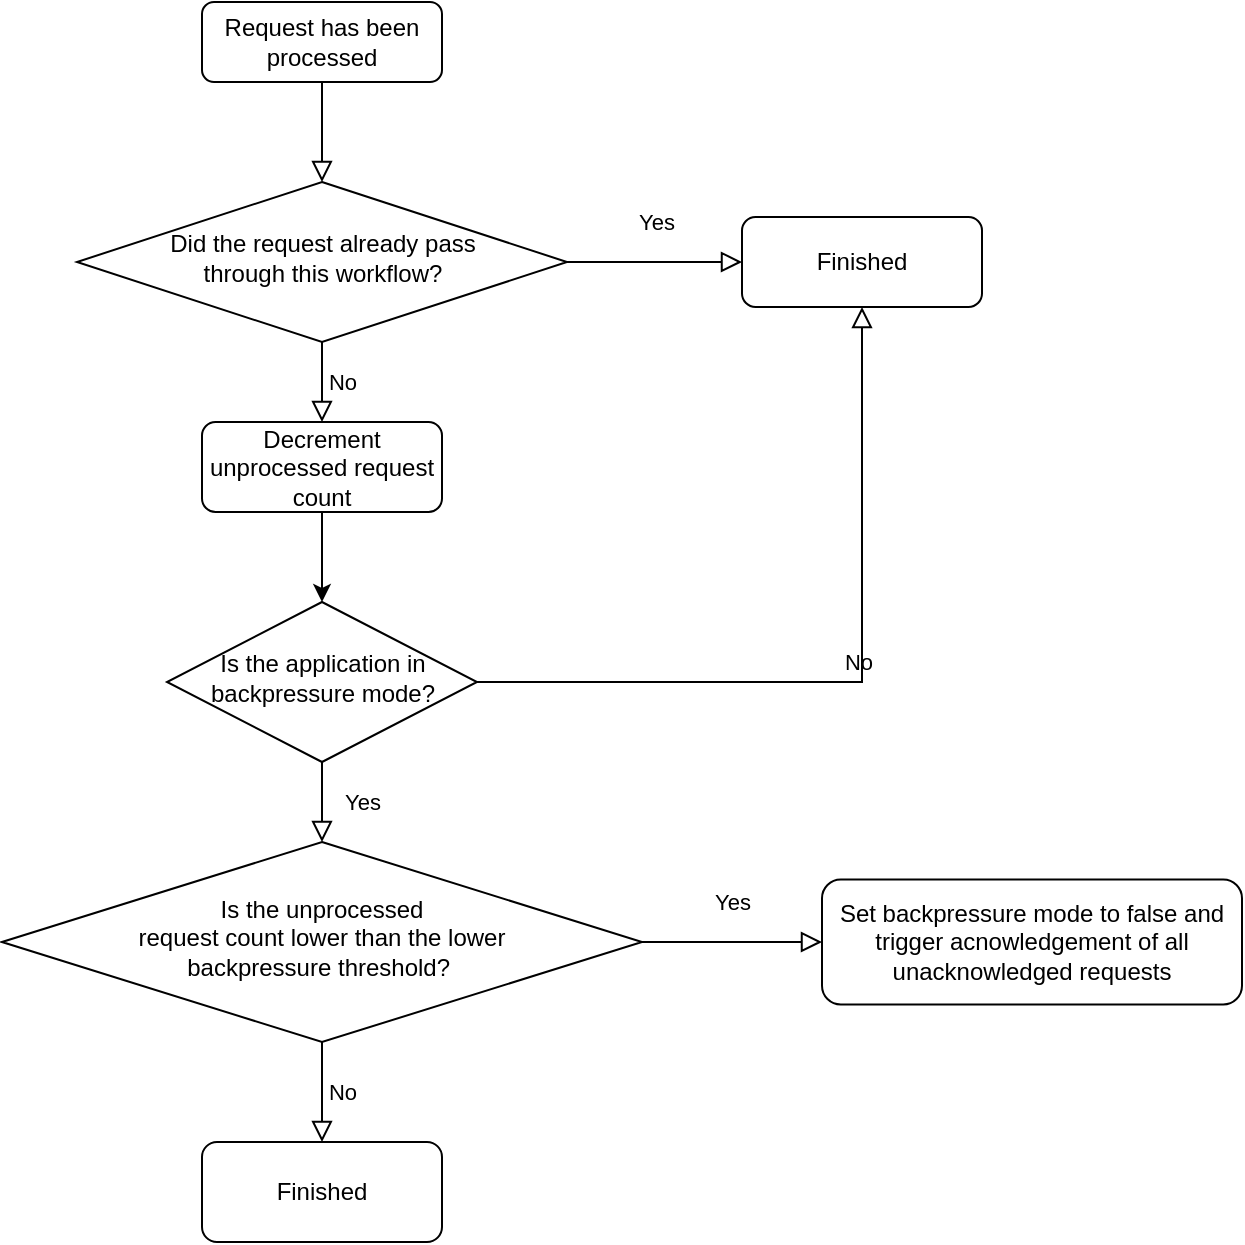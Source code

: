 <mxfile version="20.3.0" type="device"><diagram id="C5RBs43oDa-KdzZeNtuy" name="Page-1"><mxGraphModel dx="1038" dy="649" grid="1" gridSize="10" guides="1" tooltips="1" connect="1" arrows="1" fold="1" page="1" pageScale="1" pageWidth="827" pageHeight="1169" math="0" shadow="0"><root><mxCell id="WIyWlLk6GJQsqaUBKTNV-0"/><mxCell id="WIyWlLk6GJQsqaUBKTNV-1" parent="WIyWlLk6GJQsqaUBKTNV-0"/><mxCell id="yZq29lXIYX2MNwA2SlJQ-0" value="" style="rounded=0;html=1;jettySize=auto;orthogonalLoop=1;fontSize=11;endArrow=block;endFill=0;endSize=8;strokeWidth=1;shadow=0;labelBackgroundColor=none;edgeStyle=orthogonalEdgeStyle;" edge="1" parent="WIyWlLk6GJQsqaUBKTNV-1" source="yZq29lXIYX2MNwA2SlJQ-1" target="yZq29lXIYX2MNwA2SlJQ-4"><mxGeometry relative="1" as="geometry"/></mxCell><mxCell id="yZq29lXIYX2MNwA2SlJQ-1" value="Request has been processed" style="rounded=1;whiteSpace=wrap;html=1;fontSize=12;glass=0;strokeWidth=1;shadow=0;" vertex="1" parent="WIyWlLk6GJQsqaUBKTNV-1"><mxGeometry x="160" y="80" width="120" height="40" as="geometry"/></mxCell><mxCell id="yZq29lXIYX2MNwA2SlJQ-4" value="Did the request already pass&lt;br&gt;through this workflow?" style="rhombus;whiteSpace=wrap;html=1;shadow=0;fontFamily=Helvetica;fontSize=12;align=center;strokeWidth=1;spacing=6;spacingTop=-4;" vertex="1" parent="WIyWlLk6GJQsqaUBKTNV-1"><mxGeometry x="97.5" y="170" width="245" height="80" as="geometry"/></mxCell><mxCell id="yZq29lXIYX2MNwA2SlJQ-5" value="Is the application in backpressure mode?" style="rhombus;whiteSpace=wrap;html=1;shadow=0;fontFamily=Helvetica;fontSize=12;align=center;strokeWidth=1;spacing=6;spacingTop=-4;" vertex="1" parent="WIyWlLk6GJQsqaUBKTNV-1"><mxGeometry x="142.5" y="380" width="155" height="80" as="geometry"/></mxCell><mxCell id="yZq29lXIYX2MNwA2SlJQ-6" value="Finished" style="rounded=1;whiteSpace=wrap;html=1;fontSize=12;glass=0;strokeWidth=1;shadow=0;" vertex="1" parent="WIyWlLk6GJQsqaUBKTNV-1"><mxGeometry x="430" y="187.5" width="120" height="45" as="geometry"/></mxCell><mxCell id="yZq29lXIYX2MNwA2SlJQ-8" value="Yes" style="rounded=0;html=1;jettySize=auto;orthogonalLoop=1;fontSize=11;endArrow=block;endFill=0;endSize=8;strokeWidth=1;shadow=0;labelBackgroundColor=none;edgeStyle=orthogonalEdgeStyle;entryX=0.5;entryY=0;entryDx=0;entryDy=0;exitX=0.5;exitY=1;exitDx=0;exitDy=0;" edge="1" parent="WIyWlLk6GJQsqaUBKTNV-1" source="yZq29lXIYX2MNwA2SlJQ-5" target="yZq29lXIYX2MNwA2SlJQ-9"><mxGeometry y="20" relative="1" as="geometry"><mxPoint as="offset"/><mxPoint x="230" y="330" as="sourcePoint"/><mxPoint x="220" y="500" as="targetPoint"/></mxGeometry></mxCell><mxCell id="yZq29lXIYX2MNwA2SlJQ-9" value="Is the unprocessed&lt;br&gt;request count lower than the lower&lt;br&gt;backpressure threshold?&amp;nbsp;" style="rhombus;whiteSpace=wrap;html=1;shadow=0;fontFamily=Helvetica;fontSize=12;align=center;strokeWidth=1;spacing=6;spacingTop=-4;" vertex="1" parent="WIyWlLk6GJQsqaUBKTNV-1"><mxGeometry x="60" y="500" width="320" height="100" as="geometry"/></mxCell><mxCell id="yZq29lXIYX2MNwA2SlJQ-11" value="Set backpressure mode to false and trigger acnowledgement of all unacknowledged requests" style="rounded=1;whiteSpace=wrap;html=1;fontSize=12;glass=0;strokeWidth=1;shadow=0;" vertex="1" parent="WIyWlLk6GJQsqaUBKTNV-1"><mxGeometry x="470" y="518.75" width="210" height="62.5" as="geometry"/></mxCell><mxCell id="yZq29lXIYX2MNwA2SlJQ-12" value="Yes" style="rounded=0;html=1;jettySize=auto;orthogonalLoop=1;fontSize=11;endArrow=block;endFill=0;endSize=8;strokeWidth=1;shadow=0;labelBackgroundColor=none;edgeStyle=orthogonalEdgeStyle;entryX=0;entryY=0.5;entryDx=0;entryDy=0;exitX=1;exitY=0.5;exitDx=0;exitDy=0;" edge="1" parent="WIyWlLk6GJQsqaUBKTNV-1" source="yZq29lXIYX2MNwA2SlJQ-9" target="yZq29lXIYX2MNwA2SlJQ-11"><mxGeometry y="20" relative="1" as="geometry"><mxPoint as="offset"/><mxPoint x="380" y="555" as="sourcePoint"/><mxPoint x="230" y="510" as="targetPoint"/></mxGeometry></mxCell><mxCell id="yZq29lXIYX2MNwA2SlJQ-20" value="Finished" style="rounded=1;whiteSpace=wrap;html=1;fontSize=12;glass=0;strokeWidth=1;shadow=0;" vertex="1" parent="WIyWlLk6GJQsqaUBKTNV-1"><mxGeometry x="160" y="650" width="120" height="50" as="geometry"/></mxCell><mxCell id="yZq29lXIYX2MNwA2SlJQ-21" value="No" style="edgeStyle=orthogonalEdgeStyle;rounded=0;html=1;jettySize=auto;orthogonalLoop=1;fontSize=11;endArrow=block;endFill=0;endSize=8;strokeWidth=1;shadow=0;labelBackgroundColor=none;exitX=0.5;exitY=1;exitDx=0;exitDy=0;entryX=0.5;entryY=0;entryDx=0;entryDy=0;" edge="1" parent="WIyWlLk6GJQsqaUBKTNV-1" source="yZq29lXIYX2MNwA2SlJQ-9" target="yZq29lXIYX2MNwA2SlJQ-20"><mxGeometry y="10" relative="1" as="geometry"><mxPoint as="offset"/><mxPoint x="220" y="725" as="sourcePoint"/><mxPoint x="364" y="405" as="targetPoint"/></mxGeometry></mxCell><mxCell id="yZq29lXIYX2MNwA2SlJQ-22" value="No" style="edgeStyle=orthogonalEdgeStyle;rounded=0;html=1;jettySize=auto;orthogonalLoop=1;fontSize=11;endArrow=block;endFill=0;endSize=8;strokeWidth=1;shadow=0;labelBackgroundColor=none;exitX=1;exitY=0.5;exitDx=0;exitDy=0;entryX=0.5;entryY=1;entryDx=0;entryDy=0;" edge="1" parent="WIyWlLk6GJQsqaUBKTNV-1" source="yZq29lXIYX2MNwA2SlJQ-5" target="yZq29lXIYX2MNwA2SlJQ-6"><mxGeometry y="10" relative="1" as="geometry"><mxPoint as="offset"/><mxPoint x="480" y="310" as="targetPoint"/><mxPoint x="310" y="389.5" as="sourcePoint"/><Array as="points"><mxPoint x="490" y="420"/></Array></mxGeometry></mxCell><mxCell id="yZq29lXIYX2MNwA2SlJQ-23" value="Yes" style="rounded=0;html=1;jettySize=auto;orthogonalLoop=1;fontSize=11;endArrow=block;endFill=0;endSize=8;strokeWidth=1;shadow=0;labelBackgroundColor=none;edgeStyle=orthogonalEdgeStyle;entryX=0;entryY=0.5;entryDx=0;entryDy=0;exitX=1;exitY=0.5;exitDx=0;exitDy=0;" edge="1" parent="WIyWlLk6GJQsqaUBKTNV-1" source="yZq29lXIYX2MNwA2SlJQ-4" target="yZq29lXIYX2MNwA2SlJQ-6"><mxGeometry y="20" relative="1" as="geometry"><mxPoint as="offset"/><mxPoint x="390" y="495" as="sourcePoint"/><mxPoint x="450" y="495" as="targetPoint"/></mxGeometry></mxCell><mxCell id="yZq29lXIYX2MNwA2SlJQ-25" value="No" style="edgeStyle=orthogonalEdgeStyle;rounded=0;html=1;jettySize=auto;orthogonalLoop=1;fontSize=11;endArrow=block;endFill=0;endSize=8;strokeWidth=1;shadow=0;labelBackgroundColor=none;exitX=0.5;exitY=1;exitDx=0;exitDy=0;entryX=0.5;entryY=0;entryDx=0;entryDy=0;" edge="1" parent="WIyWlLk6GJQsqaUBKTNV-1" source="yZq29lXIYX2MNwA2SlJQ-4" target="yZq29lXIYX2MNwA2SlJQ-26"><mxGeometry y="10" relative="1" as="geometry"><mxPoint as="offset"/><mxPoint x="230" y="550" as="sourcePoint"/><mxPoint x="230" y="595" as="targetPoint"/></mxGeometry></mxCell><mxCell id="yZq29lXIYX2MNwA2SlJQ-27" style="edgeStyle=orthogonalEdgeStyle;rounded=0;orthogonalLoop=1;jettySize=auto;html=1;exitX=0.5;exitY=1;exitDx=0;exitDy=0;entryX=0.5;entryY=0;entryDx=0;entryDy=0;" edge="1" parent="WIyWlLk6GJQsqaUBKTNV-1" source="yZq29lXIYX2MNwA2SlJQ-26" target="yZq29lXIYX2MNwA2SlJQ-5"><mxGeometry relative="1" as="geometry"/></mxCell><mxCell id="yZq29lXIYX2MNwA2SlJQ-26" value="Decrement unprocessed request count" style="rounded=1;whiteSpace=wrap;html=1;fontSize=12;glass=0;strokeWidth=1;shadow=0;" vertex="1" parent="WIyWlLk6GJQsqaUBKTNV-1"><mxGeometry x="160" y="290" width="120" height="45" as="geometry"/></mxCell></root></mxGraphModel></diagram></mxfile>